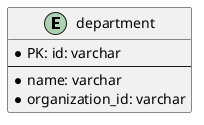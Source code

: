 @startuml
'https://plantuml.com/ie-diagram

entity "department" as org {
* PK: id: varchar
--
* name: varchar
* organization_id: varchar
}
@enduml
